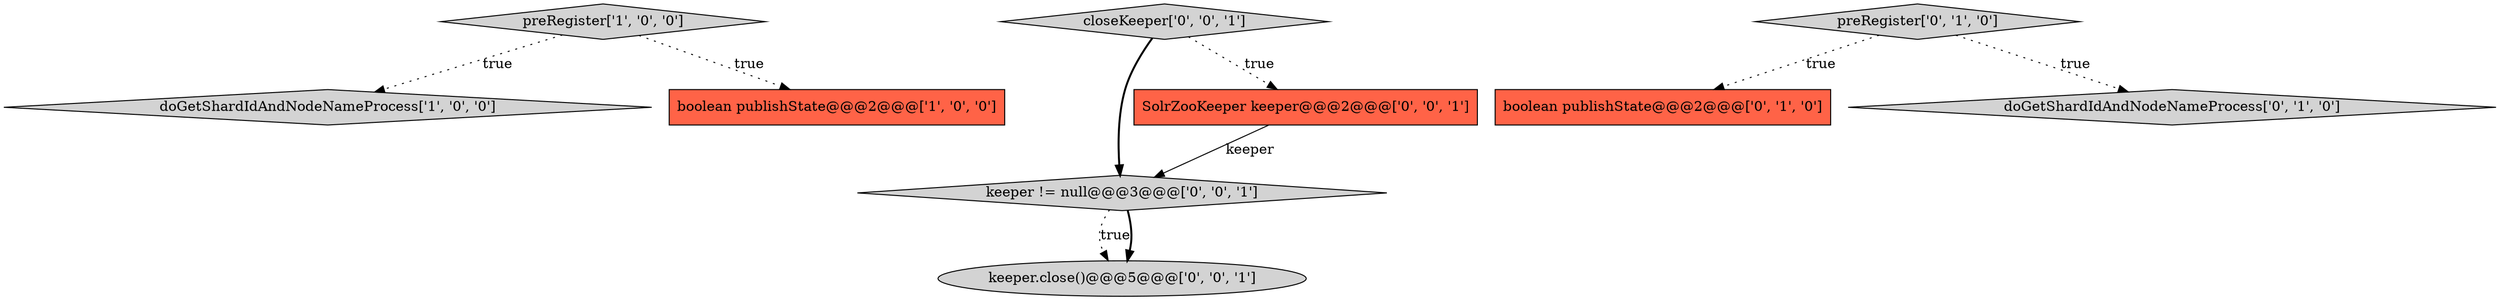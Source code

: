 digraph {
0 [style = filled, label = "doGetShardIdAndNodeNameProcess['1', '0', '0']", fillcolor = lightgray, shape = diamond image = "AAA0AAABBB1BBB"];
9 [style = filled, label = "keeper != null@@@3@@@['0', '0', '1']", fillcolor = lightgray, shape = diamond image = "AAA0AAABBB3BBB"];
7 [style = filled, label = "keeper.close()@@@5@@@['0', '0', '1']", fillcolor = lightgray, shape = ellipse image = "AAA0AAABBB3BBB"];
6 [style = filled, label = "closeKeeper['0', '0', '1']", fillcolor = lightgray, shape = diamond image = "AAA0AAABBB3BBB"];
1 [style = filled, label = "preRegister['1', '0', '0']", fillcolor = lightgray, shape = diamond image = "AAA0AAABBB1BBB"];
8 [style = filled, label = "SolrZooKeeper keeper@@@2@@@['0', '0', '1']", fillcolor = tomato, shape = box image = "AAA0AAABBB3BBB"];
4 [style = filled, label = "boolean publishState@@@2@@@['0', '1', '0']", fillcolor = tomato, shape = box image = "AAA0AAABBB2BBB"];
3 [style = filled, label = "preRegister['0', '1', '0']", fillcolor = lightgray, shape = diamond image = "AAA0AAABBB2BBB"];
5 [style = filled, label = "doGetShardIdAndNodeNameProcess['0', '1', '0']", fillcolor = lightgray, shape = diamond image = "AAA0AAABBB2BBB"];
2 [style = filled, label = "boolean publishState@@@2@@@['1', '0', '0']", fillcolor = tomato, shape = box image = "AAA0AAABBB1BBB"];
1->2 [style = dotted, label="true"];
6->8 [style = dotted, label="true"];
3->4 [style = dotted, label="true"];
8->9 [style = solid, label="keeper"];
3->5 [style = dotted, label="true"];
1->0 [style = dotted, label="true"];
9->7 [style = dotted, label="true"];
6->9 [style = bold, label=""];
9->7 [style = bold, label=""];
}
